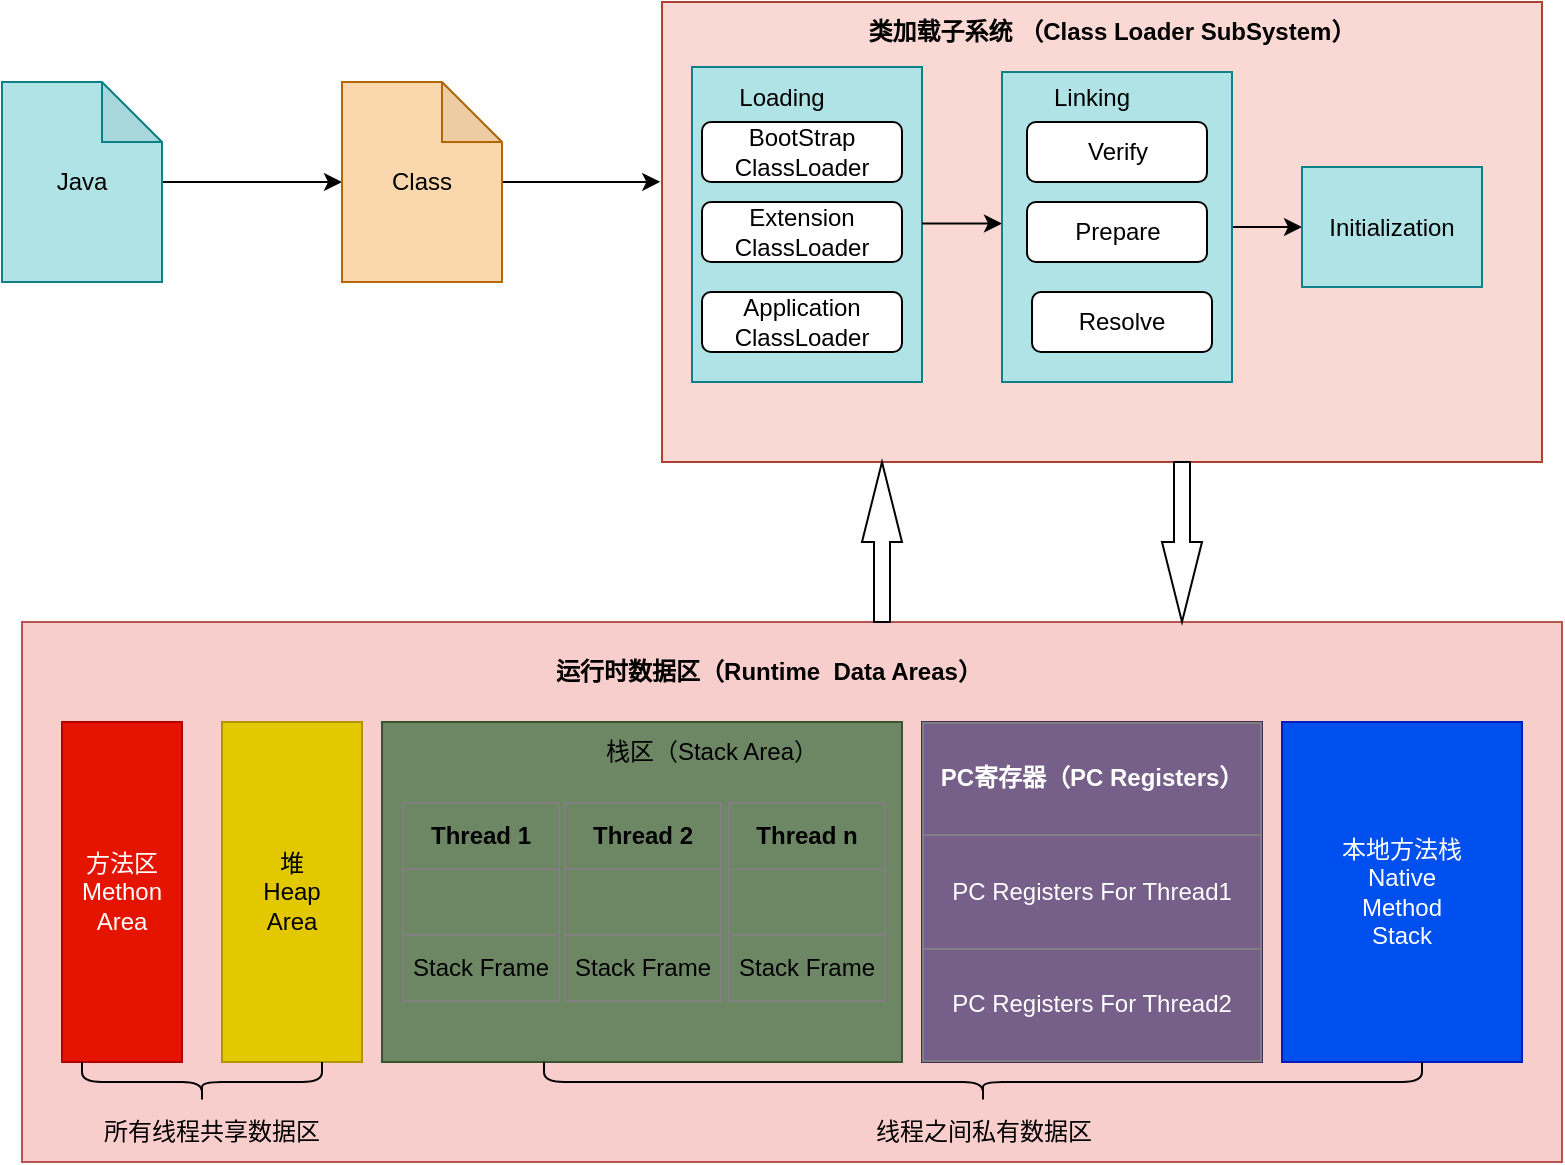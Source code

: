 <mxfile version="15.9.4" type="github">
  <diagram id="ina5q-MMzBwLPQNnRXQV" name="第 1 页">
    <mxGraphModel dx="1422" dy="762" grid="1" gridSize="10" guides="1" tooltips="1" connect="1" arrows="1" fold="1" page="1" pageScale="1" pageWidth="827" pageHeight="1169" math="0" shadow="0">
      <root>
        <mxCell id="0" />
        <mxCell id="1" parent="0" />
        <mxCell id="_j4ldURv0qFXSPAYDD44-5" value="" style="rounded=0;whiteSpace=wrap;html=1;fillColor=#fad9d5;strokeColor=#ae4132;" vertex="1" parent="1">
          <mxGeometry x="360" y="10" width="440" height="230" as="geometry" />
        </mxCell>
        <mxCell id="_j4ldURv0qFXSPAYDD44-26" value="" style="edgeStyle=orthogonalEdgeStyle;rounded=0;orthogonalLoop=1;jettySize=auto;html=1;" edge="1" parent="1" source="_j4ldURv0qFXSPAYDD44-1" target="_j4ldURv0qFXSPAYDD44-2">
          <mxGeometry relative="1" as="geometry" />
        </mxCell>
        <mxCell id="_j4ldURv0qFXSPAYDD44-1" value="Java" style="shape=note;whiteSpace=wrap;html=1;backgroundOutline=1;darkOpacity=0.05;fillColor=#b0e3e6;strokeColor=#0e8088;" vertex="1" parent="1">
          <mxGeometry x="30" y="50" width="80" height="100" as="geometry" />
        </mxCell>
        <mxCell id="_j4ldURv0qFXSPAYDD44-28" value="" style="edgeStyle=orthogonalEdgeStyle;rounded=0;orthogonalLoop=1;jettySize=auto;html=1;entryX=-0.002;entryY=0.391;entryDx=0;entryDy=0;entryPerimeter=0;" edge="1" parent="1" source="_j4ldURv0qFXSPAYDD44-2" target="_j4ldURv0qFXSPAYDD44-5">
          <mxGeometry relative="1" as="geometry">
            <mxPoint x="350" y="100" as="targetPoint" />
          </mxGeometry>
        </mxCell>
        <mxCell id="_j4ldURv0qFXSPAYDD44-2" value="Class" style="shape=note;whiteSpace=wrap;html=1;backgroundOutline=1;darkOpacity=0.05;fillColor=#fad7ac;strokeColor=#b46504;" vertex="1" parent="1">
          <mxGeometry x="200" y="50" width="80" height="100" as="geometry" />
        </mxCell>
        <mxCell id="_j4ldURv0qFXSPAYDD44-6" value="" style="rounded=0;whiteSpace=wrap;html=1;fillColor=#b0e3e6;strokeColor=#0e8088;" vertex="1" parent="1">
          <mxGeometry x="375" y="42.5" width="115" height="157.5" as="geometry" />
        </mxCell>
        <mxCell id="_j4ldURv0qFXSPAYDD44-31" value="" style="edgeStyle=orthogonalEdgeStyle;rounded=0;orthogonalLoop=1;jettySize=auto;html=1;" edge="1" parent="1" source="_j4ldURv0qFXSPAYDD44-7" target="_j4ldURv0qFXSPAYDD44-8">
          <mxGeometry relative="1" as="geometry" />
        </mxCell>
        <mxCell id="_j4ldURv0qFXSPAYDD44-7" value="" style="rounded=0;whiteSpace=wrap;html=1;fillColor=#b0e3e6;strokeColor=#0e8088;" vertex="1" parent="1">
          <mxGeometry x="530" y="45" width="115" height="155" as="geometry" />
        </mxCell>
        <mxCell id="_j4ldURv0qFXSPAYDD44-8" value="Initialization" style="rounded=0;whiteSpace=wrap;html=1;fillColor=#b0e3e6;strokeColor=#0e8088;" vertex="1" parent="1">
          <mxGeometry x="680" y="92.5" width="90" height="60" as="geometry" />
        </mxCell>
        <mxCell id="_j4ldURv0qFXSPAYDD44-9" value="BootStrap&lt;br&gt;ClassLoader" style="rounded=1;whiteSpace=wrap;html=1;" vertex="1" parent="1">
          <mxGeometry x="380" y="70" width="100" height="30" as="geometry" />
        </mxCell>
        <mxCell id="_j4ldURv0qFXSPAYDD44-10" value="Extension&lt;br&gt;ClassLoader" style="rounded=1;whiteSpace=wrap;html=1;" vertex="1" parent="1">
          <mxGeometry x="380" y="110" width="100" height="30" as="geometry" />
        </mxCell>
        <mxCell id="_j4ldURv0qFXSPAYDD44-11" value="Application&lt;br&gt;ClassLoader" style="rounded=1;whiteSpace=wrap;html=1;" vertex="1" parent="1">
          <mxGeometry x="380" y="155" width="100" height="30" as="geometry" />
        </mxCell>
        <mxCell id="_j4ldURv0qFXSPAYDD44-12" value="Verify" style="rounded=1;whiteSpace=wrap;html=1;" vertex="1" parent="1">
          <mxGeometry x="542.5" y="70" width="90" height="30" as="geometry" />
        </mxCell>
        <mxCell id="_j4ldURv0qFXSPAYDD44-13" value="Prepare" style="rounded=1;whiteSpace=wrap;html=1;" vertex="1" parent="1">
          <mxGeometry x="542.5" y="110" width="90" height="30" as="geometry" />
        </mxCell>
        <mxCell id="_j4ldURv0qFXSPAYDD44-14" value="Resolve" style="rounded=1;whiteSpace=wrap;html=1;" vertex="1" parent="1">
          <mxGeometry x="545" y="155" width="90" height="30" as="geometry" />
        </mxCell>
        <mxCell id="_j4ldURv0qFXSPAYDD44-19" value="Linking" style="text;html=1;strokeColor=none;fillColor=none;align=center;verticalAlign=middle;whiteSpace=wrap;rounded=0;" vertex="1" parent="1">
          <mxGeometry x="545" y="42.5" width="60" height="30" as="geometry" />
        </mxCell>
        <mxCell id="_j4ldURv0qFXSPAYDD44-20" value="&lt;b&gt;类加载子系统 （&lt;/b&gt;&lt;b&gt;Class Loader SubSystem&lt;/b&gt;&lt;b&gt;）&lt;/b&gt;" style="text;html=1;strokeColor=none;fillColor=none;align=center;verticalAlign=middle;whiteSpace=wrap;rounded=0;" vertex="1" parent="1">
          <mxGeometry x="400" y="10" width="370" height="30" as="geometry" />
        </mxCell>
        <mxCell id="_j4ldURv0qFXSPAYDD44-23" value="Loading" style="text;html=1;strokeColor=none;fillColor=none;align=center;verticalAlign=middle;whiteSpace=wrap;rounded=0;" vertex="1" parent="1">
          <mxGeometry x="390" y="42.5" width="60" height="30" as="geometry" />
        </mxCell>
        <mxCell id="_j4ldURv0qFXSPAYDD44-30" value="" style="endArrow=classic;html=1;rounded=0;" edge="1" parent="1">
          <mxGeometry width="50" height="50" relative="1" as="geometry">
            <mxPoint x="490" y="120.75" as="sourcePoint" />
            <mxPoint x="530" y="120.75" as="targetPoint" />
          </mxGeometry>
        </mxCell>
        <mxCell id="_j4ldURv0qFXSPAYDD44-32" value="" style="rounded=0;whiteSpace=wrap;html=1;fillColor=#f8cecc;strokeColor=#b85450;" vertex="1" parent="1">
          <mxGeometry x="40" y="320" width="770" height="270" as="geometry" />
        </mxCell>
        <mxCell id="_j4ldURv0qFXSPAYDD44-33" value="" style="html=1;shadow=0;dashed=0;align=center;verticalAlign=middle;shape=mxgraph.arrows2.arrow;dy=0.6;dx=40;direction=south;notch=0;" vertex="1" parent="1">
          <mxGeometry x="610" y="240" width="20" height="80" as="geometry" />
        </mxCell>
        <mxCell id="_j4ldURv0qFXSPAYDD44-34" value="" style="html=1;shadow=0;dashed=0;align=center;verticalAlign=middle;shape=mxgraph.arrows2.arrow;dy=0.6;dx=40;direction=north;notch=0;" vertex="1" parent="1">
          <mxGeometry x="460" y="240" width="20" height="80" as="geometry" />
        </mxCell>
        <mxCell id="_j4ldURv0qFXSPAYDD44-35" value="&lt;b&gt;运行时数据区（Runtime&amp;nbsp; Data Areas）&lt;/b&gt;" style="text;html=1;strokeColor=none;fillColor=none;align=center;verticalAlign=middle;whiteSpace=wrap;rounded=0;" vertex="1" parent="1">
          <mxGeometry x="301" y="330" width="225" height="30" as="geometry" />
        </mxCell>
        <mxCell id="_j4ldURv0qFXSPAYDD44-38" value="" style="rounded=0;whiteSpace=wrap;html=1;fillColor=#6d8764;fontColor=#ffffff;strokeColor=#3A5431;" vertex="1" parent="1">
          <mxGeometry x="220" y="370" width="260" height="170" as="geometry" />
        </mxCell>
        <mxCell id="_j4ldURv0qFXSPAYDD44-42" value="本地方法栈&lt;br&gt;Native&lt;br&gt;Method&lt;br&gt;Stack" style="rounded=0;whiteSpace=wrap;html=1;fillColor=#0050ef;strokeColor=#001DBC;fontColor=#ffffff;" vertex="1" parent="1">
          <mxGeometry x="670" y="370" width="120" height="170" as="geometry" />
        </mxCell>
        <mxCell id="_j4ldURv0qFXSPAYDD44-43" value="&lt;span&gt;方法区&lt;/span&gt;&lt;br&gt;&lt;span&gt;Methon&lt;/span&gt;&lt;br&gt;&lt;span&gt;Area&lt;/span&gt;" style="rounded=0;whiteSpace=wrap;html=1;fillColor=#e51400;fontColor=#ffffff;strokeColor=#B20000;" vertex="1" parent="1">
          <mxGeometry x="60" y="370" width="60" height="170" as="geometry" />
        </mxCell>
        <mxCell id="_j4ldURv0qFXSPAYDD44-44" value="&lt;span&gt;堆&lt;/span&gt;&lt;br&gt;&lt;span&gt;Heap&lt;/span&gt;&lt;br&gt;&lt;span&gt;Area&lt;/span&gt;" style="rounded=0;whiteSpace=wrap;html=1;fillColor=#e3c800;fontColor=#000000;strokeColor=#B09500;" vertex="1" parent="1">
          <mxGeometry x="140" y="370" width="70" height="170" as="geometry" />
        </mxCell>
        <mxCell id="_j4ldURv0qFXSPAYDD44-45" value="栈区（Stack Area）" style="text;html=1;strokeColor=none;fillColor=none;align=center;verticalAlign=middle;whiteSpace=wrap;rounded=0;" vertex="1" parent="1">
          <mxGeometry x="320" y="370" width="130" height="30" as="geometry" />
        </mxCell>
        <mxCell id="_j4ldURv0qFXSPAYDD44-46" value="&lt;table border=&quot;1&quot; width=&quot;100%&quot; cellpadding=&quot;4&quot; style=&quot;width: 100% ; height: 100% ; border-collapse: collapse&quot;&gt;&lt;tbody&gt;&lt;tr&gt;&lt;th align=&quot;center&quot;&gt;Thread 1&lt;/th&gt;&lt;/tr&gt;&lt;tr&gt;&lt;td align=&quot;center&quot;&gt;&lt;br&gt;&lt;/td&gt;&lt;/tr&gt;&lt;tr&gt;&lt;td align=&quot;center&quot;&gt;Stack Frame&lt;/td&gt;&lt;/tr&gt;&lt;/tbody&gt;&lt;/table&gt;" style="text;html=1;strokeColor=none;fillColor=none;overflow=fill;" vertex="1" parent="1">
          <mxGeometry x="230" y="410" width="79" height="100" as="geometry" />
        </mxCell>
        <mxCell id="_j4ldURv0qFXSPAYDD44-47" value="&lt;table border=&quot;1&quot; width=&quot;100%&quot; cellpadding=&quot;4&quot; style=&quot;width: 100% ; height: 100% ; border-collapse: collapse&quot;&gt;&lt;tbody&gt;&lt;tr&gt;&lt;th align=&quot;center&quot;&gt;Thread 2&lt;/th&gt;&lt;/tr&gt;&lt;tr&gt;&lt;td align=&quot;center&quot;&gt;&lt;br&gt;&lt;/td&gt;&lt;/tr&gt;&lt;tr&gt;&lt;td align=&quot;center&quot;&gt;Stack Frame&lt;/td&gt;&lt;/tr&gt;&lt;/tbody&gt;&lt;/table&gt;" style="text;html=1;strokeColor=none;fillColor=none;overflow=fill;" vertex="1" parent="1">
          <mxGeometry x="311" y="410" width="79" height="100" as="geometry" />
        </mxCell>
        <mxCell id="_j4ldURv0qFXSPAYDD44-48" value="&lt;table border=&quot;1&quot; width=&quot;100%&quot; cellpadding=&quot;4&quot; style=&quot;width: 100% ; height: 100% ; border-collapse: collapse&quot;&gt;&lt;tbody&gt;&lt;tr&gt;&lt;th align=&quot;center&quot;&gt;Thread n&lt;/th&gt;&lt;/tr&gt;&lt;tr&gt;&lt;td align=&quot;center&quot;&gt;&lt;br&gt;&lt;/td&gt;&lt;/tr&gt;&lt;tr&gt;&lt;td align=&quot;center&quot;&gt;Stack Frame&lt;/td&gt;&lt;/tr&gt;&lt;/tbody&gt;&lt;/table&gt;" style="text;html=1;strokeColor=none;fillColor=none;overflow=fill;" vertex="1" parent="1">
          <mxGeometry x="393" y="410" width="79" height="100" as="geometry" />
        </mxCell>
        <mxCell id="_j4ldURv0qFXSPAYDD44-49" value="&lt;table border=&quot;1&quot; width=&quot;100%&quot; cellpadding=&quot;4&quot; style=&quot;width: 100% ; height: 100% ; border-collapse: collapse&quot;&gt;&lt;tbody&gt;&lt;tr&gt;&lt;th align=&quot;center&quot;&gt;PC寄存器（PC Registers）&lt;/th&gt;&lt;/tr&gt;&lt;tr&gt;&lt;td align=&quot;center&quot;&gt;PC Registers For Thread1&lt;/td&gt;&lt;/tr&gt;&lt;tr&gt;&lt;td align=&quot;center&quot;&gt;PC Registers For Thread2&lt;br&gt;&lt;/td&gt;&lt;/tr&gt;&lt;/tbody&gt;&lt;/table&gt;" style="text;html=1;strokeColor=#432D57;fillColor=#76608a;overflow=fill;fontColor=#ffffff;" vertex="1" parent="1">
          <mxGeometry x="490" y="370" width="170" height="170" as="geometry" />
        </mxCell>
        <mxCell id="_j4ldURv0qFXSPAYDD44-54" value="" style="shape=curlyBracket;whiteSpace=wrap;html=1;rounded=1;direction=north;" vertex="1" parent="1">
          <mxGeometry x="70" y="540" width="120" height="20" as="geometry" />
        </mxCell>
        <mxCell id="_j4ldURv0qFXSPAYDD44-57" value="" style="shape=curlyBracket;whiteSpace=wrap;html=1;rounded=1;direction=north;" vertex="1" parent="1">
          <mxGeometry x="301" y="540" width="439" height="20" as="geometry" />
        </mxCell>
        <mxCell id="_j4ldURv0qFXSPAYDD44-60" value="所有线程共享数据区" style="text;html=1;strokeColor=none;fillColor=none;align=center;verticalAlign=middle;whiteSpace=wrap;rounded=0;" vertex="1" parent="1">
          <mxGeometry x="80" y="560" width="110" height="30" as="geometry" />
        </mxCell>
        <mxCell id="_j4ldURv0qFXSPAYDD44-61" value="线程之间私有数据区" style="text;html=1;strokeColor=none;fillColor=none;align=center;verticalAlign=middle;whiteSpace=wrap;rounded=0;" vertex="1" parent="1">
          <mxGeometry x="460.5" y="560" width="120" height="30" as="geometry" />
        </mxCell>
      </root>
    </mxGraphModel>
  </diagram>
</mxfile>
